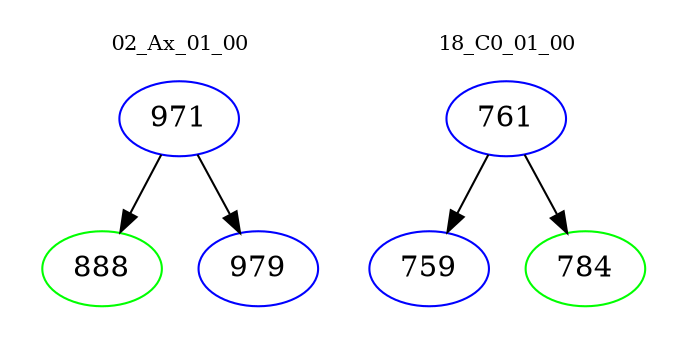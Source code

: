 digraph{
subgraph cluster_0 {
color = white
label = "02_Ax_01_00";
fontsize=10;
T0_971 [label="971", color="blue"]
T0_971 -> T0_888 [color="black"]
T0_888 [label="888", color="green"]
T0_971 -> T0_979 [color="black"]
T0_979 [label="979", color="blue"]
}
subgraph cluster_1 {
color = white
label = "18_C0_01_00";
fontsize=10;
T1_761 [label="761", color="blue"]
T1_761 -> T1_759 [color="black"]
T1_759 [label="759", color="blue"]
T1_761 -> T1_784 [color="black"]
T1_784 [label="784", color="green"]
}
}

